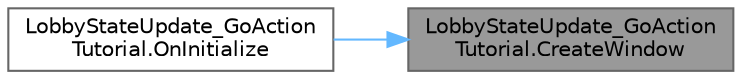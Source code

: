 digraph "LobbyStateUpdate_GoActionTutorial.CreateWindow"
{
 // LATEX_PDF_SIZE
  bgcolor="transparent";
  edge [fontname=Helvetica,fontsize=10,labelfontname=Helvetica,labelfontsize=10];
  node [fontname=Helvetica,fontsize=10,shape=box,height=0.2,width=0.4];
  rankdir="RL";
  Node1 [id="Node000001",label="LobbyStateUpdate_GoAction\lTutorial.CreateWindow",height=0.2,width=0.4,color="gray40", fillcolor="grey60", style="filled", fontcolor="black",tooltip=" "];
  Node1 -> Node2 [id="edge1_Node000001_Node000002",dir="back",color="steelblue1",style="solid",tooltip=" "];
  Node2 [id="Node000002",label="LobbyStateUpdate_GoAction\lTutorial.OnInitialize",height=0.2,width=0.4,color="grey40", fillcolor="white", style="filled",URL="$class_lobby_state_update___go_action_tutorial.html#a8e50f4cf1b414fcbf28adbe09bad9361",tooltip="初期処理"];
}
